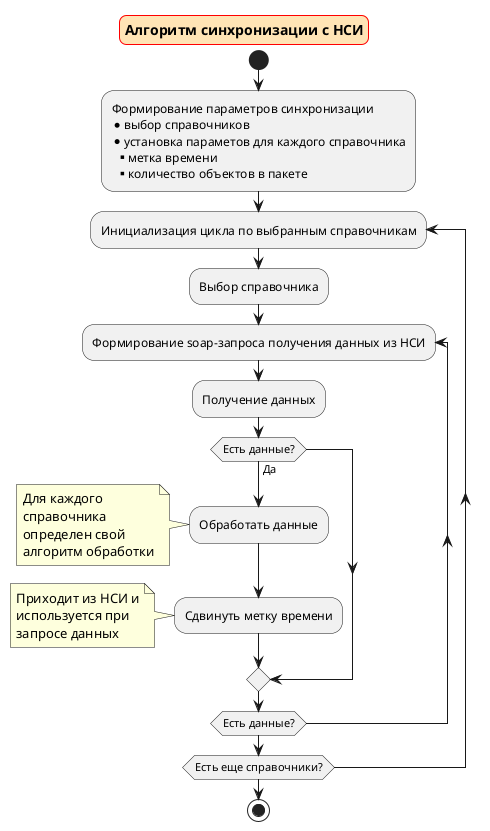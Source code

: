 @startuml
start
skinparam titleBorderRoundCorner 14
skinparam titleBorderColor red
skinparam titleBackgroundColor Moccasin
title **Алгоритм синхронизации с НСИ**
:Формирование параметров синхронизации
* выбор справочников
* установка параметов для каждого справочника
**  метка времени
**  количество объектов в пакете;
repeat :Инициализация цикла по выбранным справочникам
:Выбор справочника;
repeat :Формирование soap-запроса получения данных из НСИ 
:Получение данных;
if (Есть данные?) then (Да)
  :Обработать данные;
note left
Для каждого 
справочника 
определен свой 
алгоритм обработки
end note
  :Сдвинуть метку времени;
note left
Приходит из НСИ и
используется при 
запросе данных
end note
endif
  repeat while (Есть данные?)
repeat while (Есть еще справочники?)
stop
@enduml